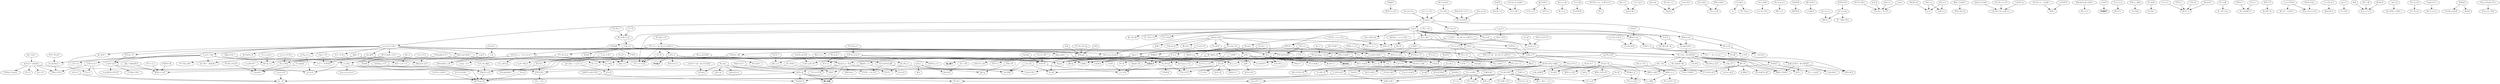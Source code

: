 digraph g {
 マカロフ -> ガブリリュク
 グラフマン -> ラン・ラン
 ホフマン -> グラフマン
 ホロヴィッツ -> グラフマン
 ブルーメンフェルト -> ホロヴィッツ
 アントン・ルービンシュタイン -> ブルーメンフェルト
 スカラ -> カシオーリ
 ゼリクマン -> リフシッツ
 ゲンリヒ・ネイガウス -> トロップ -> メジューエワ
 エギアツァローヴァ -> ヴォロドス
 ルヴィエ -> ヴォロドス
 バシキーロフ -> ヴォロドス
 ルヴィエ -> ル・ゲ
 リグット -> ル・ゲ
 フライシャー -> ル・ゲ
 リェベック -> ル・ゲ
 バシキーロフ -> ル・ゲ
 シュタドラー -> フェルナー
 ファルカス -> フェルナー
 ブレンデル -> フェルナー
 マイセンベルク -> フェルナー
 カントール -> キーシン
 フリンカ -> アンスネス
 デイヴィッド・レヴァイン -> サイ
 バルビゼ -> グリモー
 ルヴィエ -> グリモー
 メルレ -> ギイ
 ゴトーニ -> ムストネン
 ヘイノエン -> ムストネン
 チッコリーニ -> ティボーデ
 ユベール -> アムラン
 ウッディーン -> アムラン
 シャーマン -> アムラン
 
 ズィドロン -> ブレハッチ
 ポランスキー -> ブレハッチ
 ツァオイ -> リ
 ドレンスキー -> ブーニン
 ナタソン -> ダン・タイ・ソン
 バシキーロフ -> ダン・タイ・ソン
 ヤシンスキ -> ツィマーマン
 リッシュマン -> オールソン
 ゴロニツキー -> オールソン
 レヴィン -> オールソン
 スカラムッツァ -> アルゲリッチ
 ザイドルホーファー -> アルゲリッチ
 グルダ -> アルゲリッチ
 マガロフ -> アルゲリッチ
 リパッティ夫人 -> アルゲリッチ
 アスケナーゼ -> アルゲリッチ
 ミケランジェリ -> アルゲリッチ
 ヴィドゥッソ -> ポリーニ
 ジェヴィエツキ -> ハラシェヴィチ
 ミケランジェリ -> ハラシェヴィチ
 コルトー -> ステファンカ
 フリエール -> ダヴィドヴィチ
 ゲンリヒ・ネイガウス -> ザーク
 ゲンリヒ・ネイガウス -> リヒテル
 ゲンリヒ・ネイガウス -> ギレリス
 ゲンリヒ・ネイガウス -> ヴェデルニコフ
 ザーク -> アファナシエフ
 ザーク -> ペトロフ
 ザーク -> エゴロフ
 フィリップ -> ウニンスキー
 レヴィ -> ウニンスキー
 グレシーナ -> オボーリン
 イグムノフ -> オボーリン
 オボーリン -> アシュケナージ

 スカラ -> フリッター
 ペトルシャンスキー -> フリッター
 ゼリクマン -> コブリン
 ツァオイ -> サ・チェン
 ルヴィエ -> ジュジアーノ
 エキエル -> ジュジアーノ
 ルヴィエ -> 横山幸雄
 ラヴェル -> ペルルミューテル -> 横山幸雄
 ジャクリーヌ・ランドフスカ -> ラフォレ
 サンカン -> ラフォレ
 サンカン -> ベロフ
 サンカン -> ルヴィエ
 サンカン -> "エル=バシャ"
 シャンピ -> ルイサダ
 メルレ -> ルイサダ
 マガロフ -> ルイサダ
 エドウィン・フィッシャー -> "バドゥラ=スコダ" -> ルイサダ
 スリヴィンスキー -> ポブウォッカ
 スリコフスキー -> ポブウォッカ
 ハンゼン -> ポブウォッカ
 ケレル -> ポブウォッカ
 ニコライエワ -> ポブウォッカ
 アルゲリッチ -> ポブウォッカ
 ティマキン -> ポゴレリッチ
 ゴルノスタエヴァ -> ポゴレリッチ
 マリーニン -> ポゴレリッチ
 ケゼラーゼ -> ポゴレリッチ
 ハウザー -> 内田光子
 ヴィルヘルム・ケンプ -> 内田光子
 アスケナーゼ -> 内田光子
 マガロフ -> 内田光子
 レヴィン -> 中村絋子
 ブゾーニ -> トゥルチンスキー -> マルクジンスキ
 パデレフスキー -> マルクジンスキ
 ルドルフ・ゼルキン -> アクセンフェルト

 ナゼドキン -> マツーエフ
 ドレンスキー -> マツーエフ
 ドレンスキー -> ルデンコ
 ドレンスキー -> ルガンスキー
 ヴィルセラーゼ -> ベレゾフスキー
 クルチオ -> ダグラス
 フリエール -> プレトニョフ
 ヴラセンコ -> プレトニョフ
 ゲンリヒ・ネイガウス -> ナウモフ -> ガヴリーロフ
 ゴリデンヴェイゼル -> ガヴリーロフ
 ヴィルヘルム・ケンプ -> リル
 ゲンリヒ・ネイガウス -> クライネフ
 スタニスラフ・ネイガウス -> クライネフ
 ゼリフマン -> ソコロフ
 エリンソン -> オグドン
 マーシャル -> オグドン
 レヴィン -> クライバーン

 ヴァランタン -> フレディ・ケンプ
 スミス -> フレディ・ケンプ
 エルトン -> フレディ・ケンプ
 ミルン -> フレディ・ケンプ
 ゴリデンヴェイゼル -> ニコライエワ -> ルガンスキー
 クンデ -> ミシュク
 バシキーロフ -> ミシュク
 ロリオ -> ドノホー
 カドシャ -> シフ
 ラドシュ -> シフ
 クルターク -> シフ
 タルノフスキー -> グティエレス
 フリエール -> ポストニコワ
 レヴィン -> ディヒター
 バシキーロフ -> レーゼル
 オボーリン -> レーゼル
 ザーク -> ヴィルサラーゼ

 スチェパンスカ -> エッカードシュタイン
 ケンマーリンク -> エッカードシュタイン
 ヘルヴィヒ -> エッカードシュタイン
 コンラート・リヒター -> グロー
 レイグラフ -> グロー
 スタニスラフ・ネイガウス -> ニコルスキー
 ナウモフ -> ニコルスキー
 サンカン -> コラール
 ギレリス -> アファナシエフ
 ゲンリヒ・ネイガウス -> モギレフスキー
 スタニスラフ・ネイガウス -> モギレフスキー
 ザーク -> モギレフスキー
 シュナーベル -> フライシャー
 ビューロー -> バルト -> ゲンリヒ・ネイガウス
 
 ヴォスクレセンスキー -> ギンジン
 シルデ -> 仲道郁代
 ケストナー -> ペトロフ
 ゴリデンヴェイゼル -> ペトロフ
 フリンシュ -> ポンティ
 シャンピ -> ウーセ
 ロリオ -> ウーセ
 コルトー -> ウーセ
 ゴリデンヴェイゼル -> ベルマン
 ガート -> ヴァーシャーリ
 コダーイ -> ヴァーシャーリ
 バウムガルトナー -> エンゲル
 コルトー -> エンゲル
 アンフォッシ -> ミケランジェリ

 ラエカリオ -> シーララ
 イルヤ -> シーララ
 内田光子 -> シーララ
 ペライア -> シーララ
 アチューカロ -> バックス
 ティーポ -> カストロ
 メルレ -> カストロ
 マーカス -> パーカー
 ハリソン -> ホブソン
 デブニー -> ホブソン
 フランク -> ホブソン
 プレスラー -> ホブソン
 ペルルミューテル -> ダルベルト
 バシキーロフ -> アレクセーエフ
 バルサム -> ペライア
 バンバーガー -> ペライア
 ホルショフスキー  -> ペライア
 ゲンリヒ・ネイガウス -> ルプー
 スタニスラフ・ネイガウス -> ルプー
 ムジチェスク -> リパッティ
 ムジチェスク -> ルプー

 クーシオ -> ル・サージュ
 ナウモフ -> ドン・ヒョク
 アゲジー -> ティベルギアン
 フレミー -> ティベルギアン
 フリエール -> ルディ
 カッチェン -> ロジェ
 デカーヴ -> ロジェ
 ティマキン -> フェルツマン
 フリエール -> フェルツマン
 レヴィン -> アウアー
 カッチェン -> アウアー
 ペルルミューテル -> アウアー
 コルトー -> ルフェビュール -> フランソワ
 ロン -> フランソワ
 ラヴェル -> フェヴリエ -> フランソワ
 ペルルミューテル -> ルヴィエ
 イグムノフ -> ミルシテイン -> レオンスカヤ
 ロン -> ゲルバー
 ロン -> アントルモン
 ロン -> バルビゼ
 ナット -> バルビゼ

 リスト -> ブルーメンフェルト
 リスト -> バルト -> アルトゥール・ルービンシュタイン
 バルト -> ヴィルヘルム・ケンプ
 チェルニー -> レシェティツキー -> シュナーベル
 カーン -> ヴィルヘルム・ケンプ
 ゴドフスキー -> サパートン -> ボレット
 ライナー -> ボレット
 フェヴリエ -> プラネス
 ユボー -> カツァリス
 グラーフ -> カッサール
 クロイツァー -> フジ子・ヘミング
 "バドゥラ=スコダ" -> フジ子・ヘミング
 シュトラウベ -> カール・リヒター
 シュトラウベ -> ヴェーバージンケ
 マルティセン -> ヴェーバージンケ
 ユング -> ツェヒリン
 ヴァインライフ -> ツェヒリン
 ヴァイス -> ツェヒリン
 シュトイラー -> シュテーキヒト
 リーブレヒト -> オルベルツ
 ライマー -> ギーゼキング
 ギーゼキング -> ハース
 レッケンドルフ -> バックハウス
 リスト -> ダルベール -> バックハウス
 ロン -> ドワイヤン
 レヴィ -> ドワイヤン
 ドホナーニ -> アニー・フィッシャー
 セルヴァ -> バルビエ
 レヴィ -> バルビエ
 ディヒラー -> クリーン
 ミケランジェリ -> クリーン
 レシェティツキー -> ザイドルホーファー -> グルダ
 アッシュ -> ハース
 ブック -> オピッツ
 シュトイラー -> オピッツ
 ヴィルヘルム・ケンプ -> オピッツ
 ドゥコンブ -> コルトー
 ディエメール -> コルトー
 ディエメール -> ロン
 ディエメール -> ナット
 ディエメール -> カサドシュ
 ディエメール -> レヴィ
 ブゾーニ -> ハスキル
 コルトー -> ハスキル
 コルトー -> リパッティ
 コルトー -> ペルルミューテル
 コルトー -> ハイドシェック
 コルトー -> チアーニ
 コルトー -> 遠山慶子
 マルクジンスキ -> オレイニチィク
 エッセン -> オレイニチィク
 ロン -> ダルレ
 ショパン -> マティアス -> フィリップ -> ダルレ
 ロン -> フェヴリエ
 ロン -> ヘブラー
 ロン -> マルクジンスキ
 ロン -> タッキーノ
 ロン -> 園田高弘
 マルモンテル -> ロン
 ムンツ -> アックス
 ブゾーニ -> デンツァ -> チッコリーニ
 バシキーロフ -> デミジェンコ
 モス -> ヒューイット
 ゲレーロ -> ヒューイット
 セヴォラ -> ヒューイット
 ミケランジェリ -> モラヴェッツ
 ローズル・シュミット -> ピリス
 エンゲル -> ピリス
 ブノア -> "サン=サーンス"
 アレヴィー -> "サン=サーンス"
 "サン=サーンス" -> フォーレ
 フォーレ -> ラヴェル
 フォーレ -> マスネ
 マルモンテル -> ドビュッシー
 ショパン -> フルールヴィル -> ドビュッシー
 マルモンテル -> ビゼー
 マルモンテル -> アルベニス
 マルモンテル -> ダンディ
 マルモンテル -> デュカス
 マルモンテル -> ディエメール
 ブゾーニ -> ペトリ
 ブゾーニ -> ブライロフスキー
 ズヴェーレフ -> スクリャービン
 リスト -> シロティ -> スクリャービン
 シロティ -> ラフマニノフ
 ズヴェーレフ -> ラフマニノフ
 ギス -> ラヴェル
 ルネ -> ラヴェル
 アンティオーム -> ラヴェル
 ノセンコ -> ストラヴィンスキー
 リャードフ -> プロコフィエフ
 レシェティツキー -> エシポワ -> プロコフィエフ
 ヴィニェス -> プーランク
 ハムビツァー -> ガーシュイン
 ニコラーエフ -> ショスタコーヴィチ
 ゴリデンヴェイゼル -> カプースチン
 ベートーベン -> チェルニー -> リスト
 チェルニー -> クーラック
 リスト -> パブスト
 フンメル -> チェルニー
 クレメンティ -> チェルニー
 リスト -> タウジッヒ
 リスト -> ザウアー
 リスト -> ラモンド
 リスト -> フリードハイム
 リスト -> ローゼンタール
 リスト -> ビューロー
 リスト -> ヴァイス
 リスト -> ダ・モッタ
 リスト -> デ・グリーフ
 リスト -> アンゾルゲ
 リスト -> クラウゼ
 クラウゼ -> エドウィン・フィッシャー
 クラウゼ -> アラウ
 モーツァルト -> フンメル -> タールベルグ
 モシュレス -> タールベルグ
 カルクブレンナー -> タールベルグ
 ヴィーク -> ビューロー
 ビューロー -> ラモンド
 チェルニー -> ド・パハマン
 タウジッヒ -> ダッハス -> ド・パハマン
 アントン・ルービンシュタイン -> ジーケ -> フリードハイム
 アントン・ルービンシュタイン -> フリードハイム
 クーラック -> ニコライ・ルービンシュタイン -> ザウアー
 ショパン -> ミクリ -> ローゼンタール
 バウアー -> ダルベール
 ダルベール -> ドホナーニ
 クララ・シューマン -> ラモンド
 エドウィン・フィッシャー -> ハンゼン
 エドウィン・フィッシャー -> デムス
 エドウィン・フィッシャー -> ブレンデル
 シロティ -> マガロフ
 フィリップ -> マガロフ
 マガロフ -> ヘブラー
 ナット -> デムス
 ギーゼキング -> デムス
 ヴィルヘルム・ケンプ -> デムス
 ミケランジェリ -> デムス
 バウムガルトナー -> ブレンデル
 シュトイアマン -> ブレンデル
 ハンゼン -> エッシェンバッハ
 シュナーベル -> ハンゼン
 エドウィン・フィッシャー -> バレンボイム
 ザウアー -> アスケナーゼ -> フレイレ
 ザイドルホーファー -> フレイレ
 ゴドフスキー -> ゲンリヒ・ネイガウス
 イグムノフ -> フリエール
 イグムノフ -> グリンベルク
 ゴリデンヴェイゼル -> パシキーロフ
 ニコラーエフ -> ユージナ
 ニコラーエフ -> ソフロニツキー
 ゲンリヒ・ネイガウス -> スタニスラフ・ネイガウス
 ゲンリヒ・ネイガウス -> ヴィルセラーゼ
 ミクリ -> ミハロフスキー
 タウジッヒ -> ミハロフスキー
 ミハロフスキー -> ゲンリヒ・ネイガウス
 シロティ -> イグムノフ
 パブスト -> イグムノフ
 ニコライ・ルービンシュタイン -> イグムノフ
 フリエール -> ヴラセンコ
 ブルーメンフェルト -> グリンベルク
 パブスト -> ゴリデンヴェイゼル
 ゴリデンヴェイゼル -> フェインベルク
 ゴリデンヴェイゼル -> ギンズブルグ
 ゴリデンヴェイゼル -> ドレンスキー
 ゴリデンヴェイゼル -> バシキーロフ
 バシキーロフ -> ルデンコ
 レシェティツキー -> ニコラーエフ
 レシェティツキー -> ナイ
 レシェティツキー -> パデレフスキー
 レシェティツキー -> モイセヴィチ
 レシェティツキー -> ホルショフスキー
 レシェティツキー -> ブライロフスキー
 レシェティツキー -> フリードマン
 ロベルト・シューマン -> ザイス -> ナイ
 ザウアー -> ナイ
 ホルショフスキー -> ピーター・ゼルキン
 ブゾーニ -> ブライロフスキー
 シュナーベル -> リリー・クラウス
 バルトーク -> リリー・クラウス
 コダーイ -> リリー・クラウス
 シュナーベル -> カーゾン
 シュナーベル -> フィルクスニー
 レシェティツキー -> ショア -> コヴァセヴィッチ
 ヘス -> コヴァセヴィッチ
 フライシャー -> ワッツ
 レシェティツキー -> ロービナー -> ワッツ
 ザイドルホーファー -> ブーフビンダー
 フィルクスニー -> ブロンフマン
 フライシャー -> ブロンフマン
 ルドルフ・ゼルキン -> ブロンフマン
 レシェティツキー -> サフォノフ -> ニコラーエフ
 アントン・ルービンシュタイン -> レヴェンソン -> ユージナ
 エシポワ -> ユージナ
 ヴィロインク -> アントン・ルービンシュタイン
 アントン・ルービンシュタイン -> ホフマン
 アントン・ルービンシュタイン -> レヴィン
 モシュコフスキ -> ホフマン
 ホフマン -> チェルカスキー
 ルドルフ・ゼルキン -> グラフマン
 ホロヴィッツ -> ジャニス
 ナット -> ポミエ
 フォーレ -> ハスキル
 レヴィ -> ハスキル
 コルトー -> バッカウアー
 ラフマニノフ -> バッカウアー
 ヴィルヘルム・ケンプ -> ハイドシェック
 コルトー -> ビレット
 ヴィルヘルム・ケンプ -> ビレット
 レヴィ -> ユボー
 レヴィ -> アーク
 レヴィ -> ソロモン
 クララ・シューマン -> ヴェルン -> ソロモン
 レシェティツキー -> ラムシスキー -> ソロモン
 レヴィ -> ロリオ
 ロリオ -> ベロフ
 ロリオ -> エマール
 レヴィ -> クリダ
 ギレリス -> クリダ
 ロリオ -> クロスリー
 ローベルト -> ルドルフ・ゼルキン
 ルドルフ・ゼルキン -> グード
 ルドルフ・ゼルキン -> ラレード
 モシュコフスキ -> ペルルミューテル
 ヤナーチェク -> フィルクスニー
 ドホナーニ -> アンダ
 ドホナーニ -> シフラ
 グラナドス -> マーシャル -> デ・ラローチャ
 フォーレ -> ブーランジェ -> ノエル・リー
 シュナーベル -> ピーター・ゼルキン
 ペルルミューテル -> ツァハリアス

 マッティ -> ヘス
 サパートン -> カッチェン
 サマロフ -> ワイセンベルグ
 サマロフ -> カペル
 ヴェンヴェヌーティ -> デュシャーブル
 カドシャ -> コチシュ
 ラドシュ -> コチシュ
}